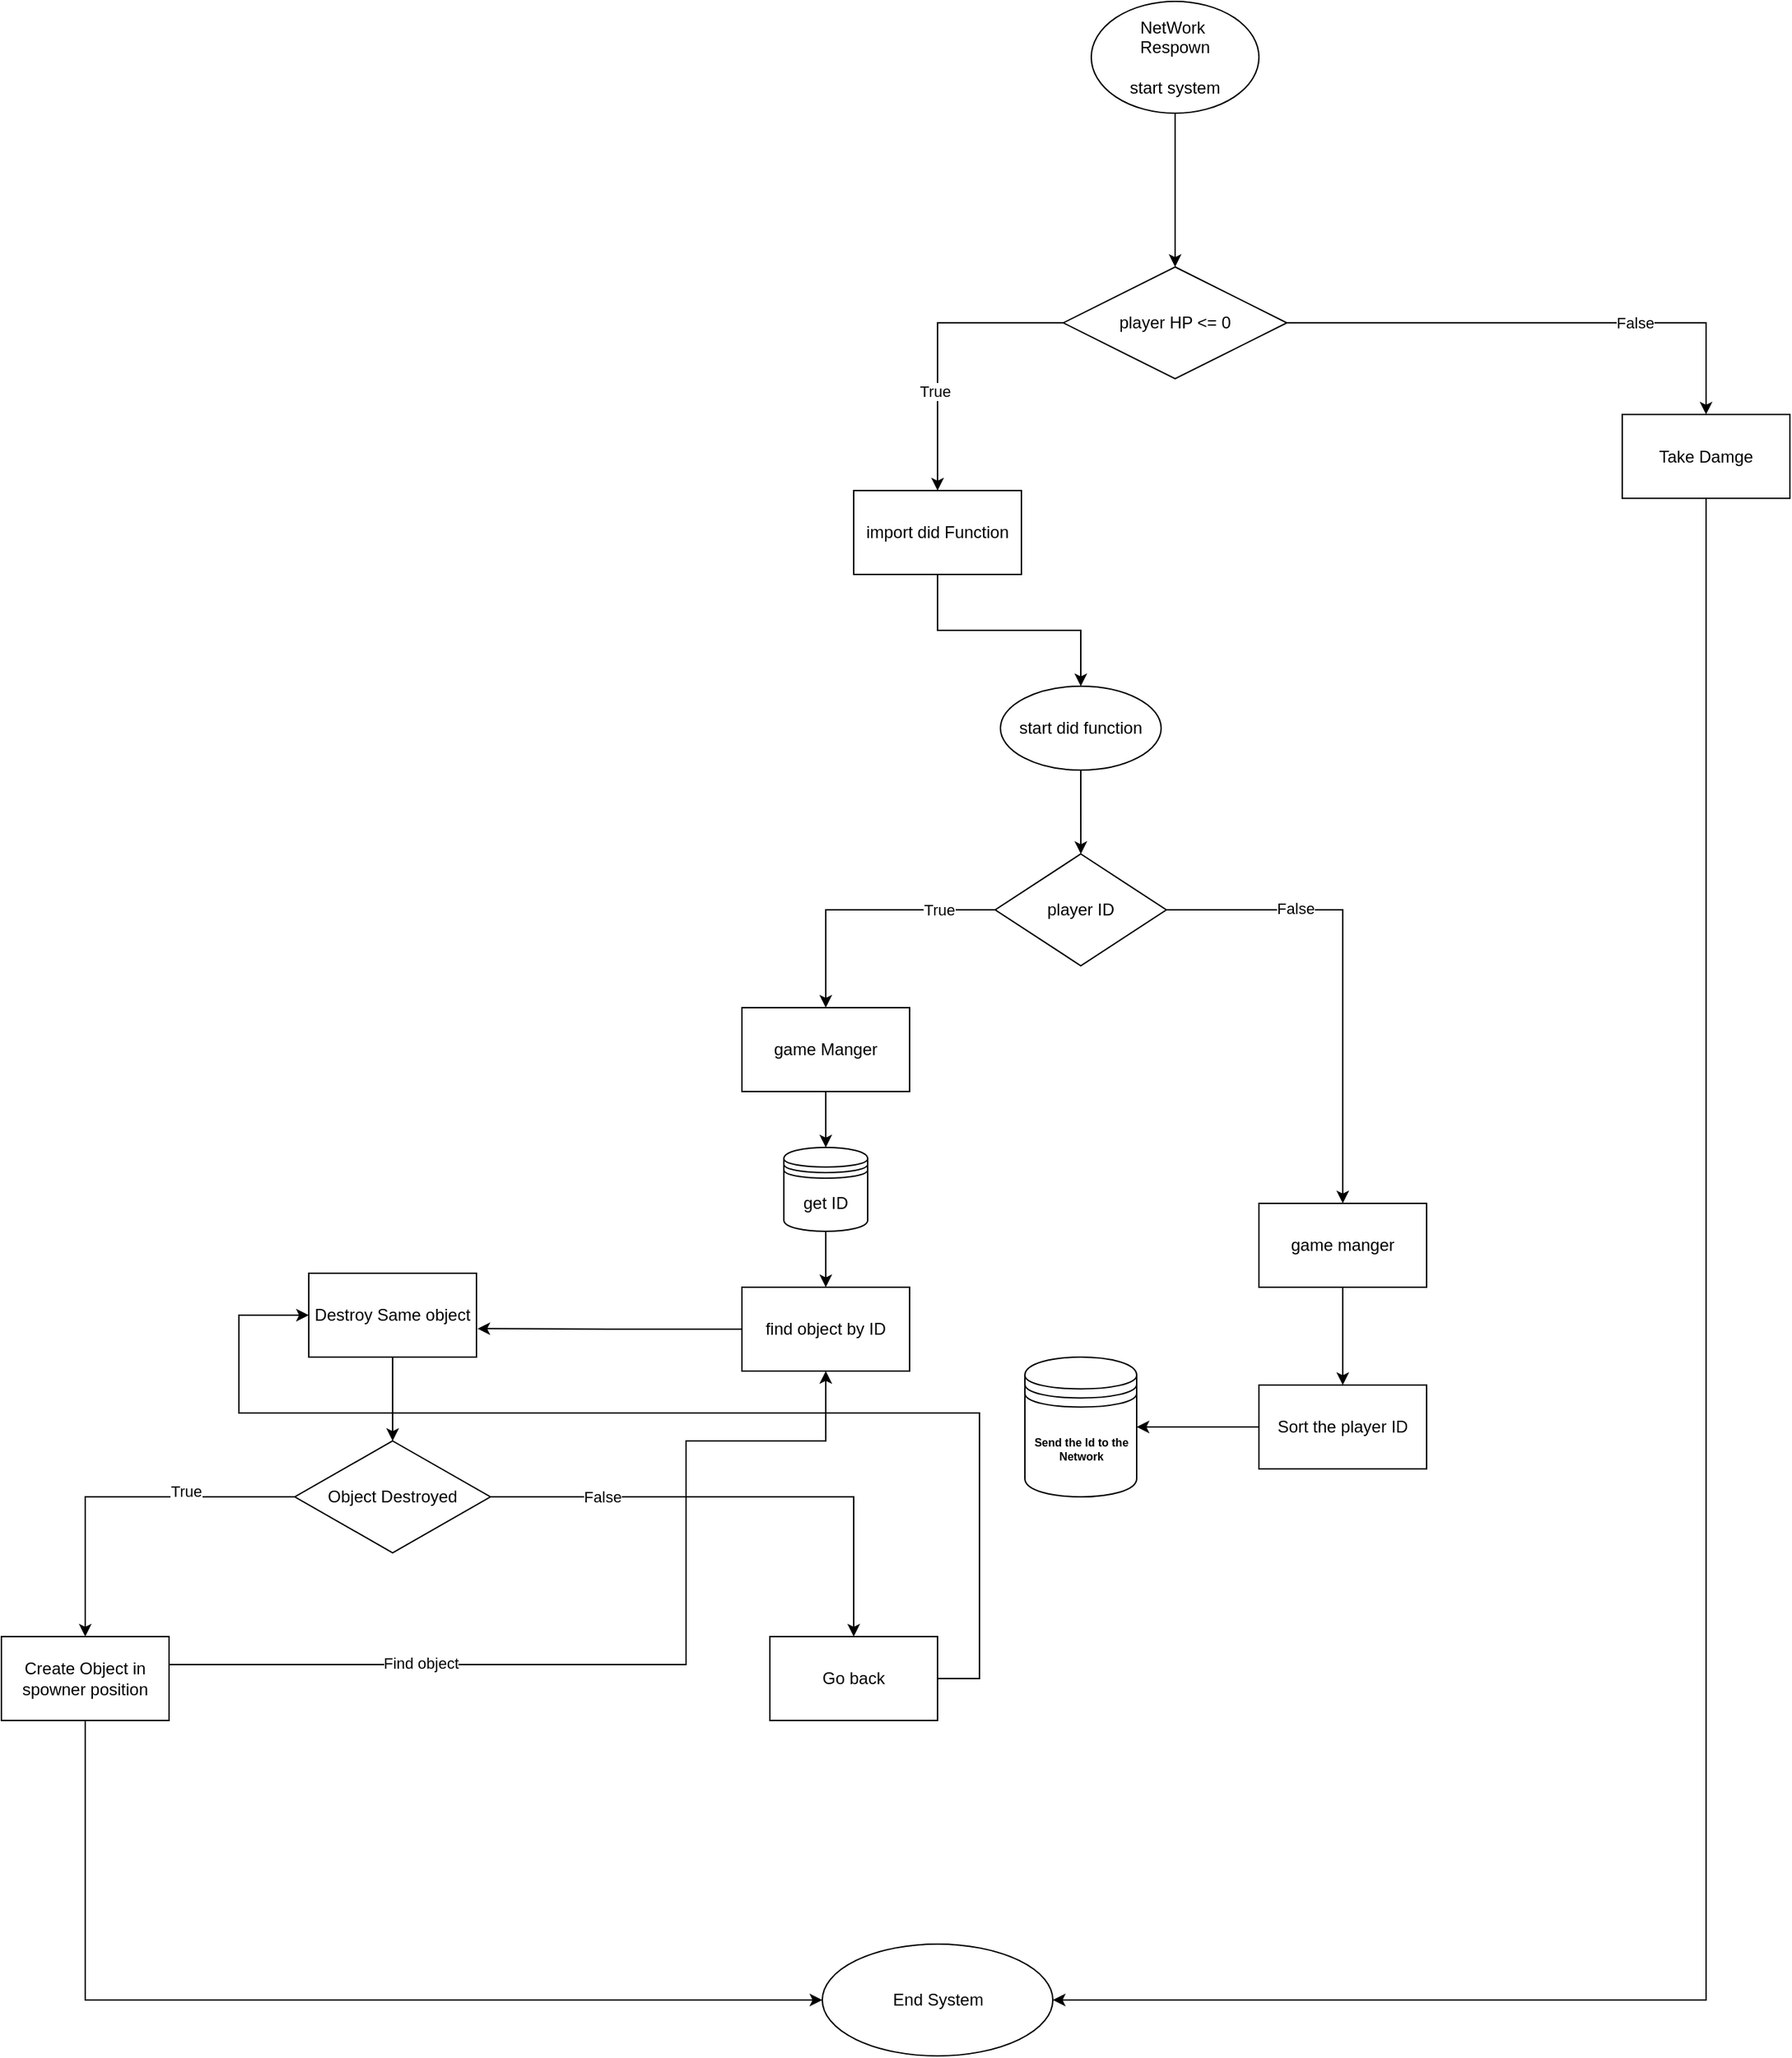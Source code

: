 <mxfile version="28.1.0">
  <diagram name="Page-1" id="bIQHxwPD1RYdL37njzdg">
    <mxGraphModel dx="1219" dy="213" grid="1" gridSize="10" guides="1" tooltips="1" connect="1" arrows="1" fold="1" page="1" pageScale="1" pageWidth="850" pageHeight="1100" math="0" shadow="0">
      <root>
        <mxCell id="0" />
        <mxCell id="1" parent="0" />
        <mxCell id="45tqVrAUMRHgGHE-6lSJ-8" style="edgeStyle=orthogonalEdgeStyle;rounded=0;orthogonalLoop=1;jettySize=auto;html=1;" parent="1" source="45tqVrAUMRHgGHE-6lSJ-1" target="45tqVrAUMRHgGHE-6lSJ-7" edge="1">
          <mxGeometry relative="1" as="geometry" />
        </mxCell>
        <mxCell id="45tqVrAUMRHgGHE-6lSJ-1" value="NetWork&amp;nbsp;&lt;div&gt;Respown&lt;/div&gt;&lt;div&gt;&lt;br&gt;&lt;/div&gt;&lt;div&gt;start system&lt;/div&gt;" style="ellipse;whiteSpace=wrap;html=1;" parent="1" vertex="1">
          <mxGeometry x="340" y="80" width="120" height="80" as="geometry" />
        </mxCell>
        <mxCell id="45tqVrAUMRHgGHE-6lSJ-11" value="" style="edgeStyle=orthogonalEdgeStyle;rounded=0;orthogonalLoop=1;jettySize=auto;html=1;" parent="1" source="45tqVrAUMRHgGHE-6lSJ-7" target="45tqVrAUMRHgGHE-6lSJ-10" edge="1">
          <mxGeometry relative="1" as="geometry" />
        </mxCell>
        <mxCell id="45tqVrAUMRHgGHE-6lSJ-12" value="True" style="edgeLabel;html=1;align=center;verticalAlign=middle;resizable=0;points=[];" parent="45tqVrAUMRHgGHE-6lSJ-11" vertex="1" connectable="0">
          <mxGeometry x="0.318" y="-2" relative="1" as="geometry">
            <mxPoint as="offset" />
          </mxGeometry>
        </mxCell>
        <mxCell id="45tqVrAUMRHgGHE-6lSJ-17" value="" style="edgeStyle=orthogonalEdgeStyle;rounded=0;orthogonalLoop=1;jettySize=auto;html=1;" parent="1" source="45tqVrAUMRHgGHE-6lSJ-7" target="45tqVrAUMRHgGHE-6lSJ-16" edge="1">
          <mxGeometry relative="1" as="geometry" />
        </mxCell>
        <mxCell id="45tqVrAUMRHgGHE-6lSJ-19" value="False" style="edgeLabel;html=1;align=center;verticalAlign=middle;resizable=0;points=[];" parent="45tqVrAUMRHgGHE-6lSJ-17" vertex="1" connectable="0">
          <mxGeometry x="0.363" relative="1" as="geometry">
            <mxPoint as="offset" />
          </mxGeometry>
        </mxCell>
        <mxCell id="45tqVrAUMRHgGHE-6lSJ-7" value="player HP &amp;lt;= 0" style="rhombus;whiteSpace=wrap;html=1;" parent="1" vertex="1">
          <mxGeometry x="320" y="270" width="160" height="80" as="geometry" />
        </mxCell>
        <mxCell id="45tqVrAUMRHgGHE-6lSJ-23" value="" style="edgeStyle=orthogonalEdgeStyle;rounded=0;orthogonalLoop=1;jettySize=auto;html=1;" parent="1" source="45tqVrAUMRHgGHE-6lSJ-10" target="45tqVrAUMRHgGHE-6lSJ-22" edge="1">
          <mxGeometry relative="1" as="geometry" />
        </mxCell>
        <mxCell id="45tqVrAUMRHgGHE-6lSJ-10" value="import did Function" style="whiteSpace=wrap;html=1;" parent="1" vertex="1">
          <mxGeometry x="170" y="430" width="120" height="60" as="geometry" />
        </mxCell>
        <mxCell id="45tqVrAUMRHgGHE-6lSJ-67" style="edgeStyle=orthogonalEdgeStyle;rounded=0;orthogonalLoop=1;jettySize=auto;html=1;entryX=1;entryY=0.5;entryDx=0;entryDy=0;" parent="1" source="45tqVrAUMRHgGHE-6lSJ-16" target="45tqVrAUMRHgGHE-6lSJ-65" edge="1">
          <mxGeometry relative="1" as="geometry">
            <Array as="points">
              <mxPoint x="780" y="1510" />
            </Array>
          </mxGeometry>
        </mxCell>
        <mxCell id="45tqVrAUMRHgGHE-6lSJ-16" value="Take Damge" style="whiteSpace=wrap;html=1;" parent="1" vertex="1">
          <mxGeometry x="720" y="375.56" width="120" height="60" as="geometry" />
        </mxCell>
        <mxCell id="45tqVrAUMRHgGHE-6lSJ-28" value="" style="edgeStyle=orthogonalEdgeStyle;rounded=0;orthogonalLoop=1;jettySize=auto;html=1;" parent="1" source="45tqVrAUMRHgGHE-6lSJ-22" target="45tqVrAUMRHgGHE-6lSJ-27" edge="1">
          <mxGeometry relative="1" as="geometry" />
        </mxCell>
        <mxCell id="45tqVrAUMRHgGHE-6lSJ-22" value="start did function" style="ellipse;whiteSpace=wrap;html=1;" parent="1" vertex="1">
          <mxGeometry x="275" y="570" width="115" height="60" as="geometry" />
        </mxCell>
        <mxCell id="45tqVrAUMRHgGHE-6lSJ-30" value="" style="edgeStyle=orthogonalEdgeStyle;rounded=0;orthogonalLoop=1;jettySize=auto;html=1;" parent="1" source="45tqVrAUMRHgGHE-6lSJ-27" target="45tqVrAUMRHgGHE-6lSJ-29" edge="1">
          <mxGeometry relative="1" as="geometry" />
        </mxCell>
        <mxCell id="45tqVrAUMRHgGHE-6lSJ-32" value="False" style="edgeLabel;html=1;align=center;verticalAlign=middle;resizable=0;points=[];" parent="45tqVrAUMRHgGHE-6lSJ-30" vertex="1" connectable="0">
          <mxGeometry x="-0.452" y="1" relative="1" as="geometry">
            <mxPoint as="offset" />
          </mxGeometry>
        </mxCell>
        <mxCell id="45tqVrAUMRHgGHE-6lSJ-42" value="" style="edgeStyle=orthogonalEdgeStyle;rounded=0;orthogonalLoop=1;jettySize=auto;html=1;" parent="1" source="45tqVrAUMRHgGHE-6lSJ-27" target="45tqVrAUMRHgGHE-6lSJ-41" edge="1">
          <mxGeometry relative="1" as="geometry">
            <Array as="points">
              <mxPoint x="150" y="730" />
            </Array>
          </mxGeometry>
        </mxCell>
        <mxCell id="45tqVrAUMRHgGHE-6lSJ-43" value="True" style="edgeLabel;html=1;align=center;verticalAlign=middle;resizable=0;points=[];" parent="45tqVrAUMRHgGHE-6lSJ-42" vertex="1" connectable="0">
          <mxGeometry x="-0.562" y="2" relative="1" as="geometry">
            <mxPoint x="1" y="-2" as="offset" />
          </mxGeometry>
        </mxCell>
        <mxCell id="45tqVrAUMRHgGHE-6lSJ-27" value="player ID" style="rhombus;whiteSpace=wrap;html=1;" parent="1" vertex="1">
          <mxGeometry x="271.25" y="690" width="122.5" height="80" as="geometry" />
        </mxCell>
        <mxCell id="45tqVrAUMRHgGHE-6lSJ-36" value="" style="edgeStyle=orthogonalEdgeStyle;rounded=0;orthogonalLoop=1;jettySize=auto;html=1;" parent="1" source="45tqVrAUMRHgGHE-6lSJ-29" target="45tqVrAUMRHgGHE-6lSJ-35" edge="1">
          <mxGeometry relative="1" as="geometry" />
        </mxCell>
        <mxCell id="45tqVrAUMRHgGHE-6lSJ-29" value="game manger" style="whiteSpace=wrap;html=1;" parent="1" vertex="1">
          <mxGeometry x="460" y="940" width="120" height="60" as="geometry" />
        </mxCell>
        <mxCell id="45tqVrAUMRHgGHE-6lSJ-40" style="edgeStyle=orthogonalEdgeStyle;rounded=0;orthogonalLoop=1;jettySize=auto;html=1;" parent="1" source="45tqVrAUMRHgGHE-6lSJ-35" target="45tqVrAUMRHgGHE-6lSJ-39" edge="1">
          <mxGeometry relative="1" as="geometry" />
        </mxCell>
        <mxCell id="45tqVrAUMRHgGHE-6lSJ-35" value="Sort the player ID" style="whiteSpace=wrap;html=1;" parent="1" vertex="1">
          <mxGeometry x="460" y="1070" width="120" height="60" as="geometry" />
        </mxCell>
        <mxCell id="45tqVrAUMRHgGHE-6lSJ-39" value="&lt;h6&gt;Send the Id to the Network&lt;/h6&gt;" style="shape=datastore;whiteSpace=wrap;html=1;" parent="1" vertex="1">
          <mxGeometry x="292.5" y="1050" width="80" height="100" as="geometry" />
        </mxCell>
        <mxCell id="45tqVrAUMRHgGHE-6lSJ-45" style="edgeStyle=orthogonalEdgeStyle;rounded=0;orthogonalLoop=1;jettySize=auto;html=1;" parent="1" source="45tqVrAUMRHgGHE-6lSJ-41" target="45tqVrAUMRHgGHE-6lSJ-44" edge="1">
          <mxGeometry relative="1" as="geometry" />
        </mxCell>
        <mxCell id="45tqVrAUMRHgGHE-6lSJ-41" value="game Manger" style="whiteSpace=wrap;html=1;" parent="1" vertex="1">
          <mxGeometry x="90" y="800" width="120" height="60" as="geometry" />
        </mxCell>
        <mxCell id="45tqVrAUMRHgGHE-6lSJ-47" value="" style="edgeStyle=orthogonalEdgeStyle;rounded=0;orthogonalLoop=1;jettySize=auto;html=1;" parent="1" source="45tqVrAUMRHgGHE-6lSJ-44" target="45tqVrAUMRHgGHE-6lSJ-46" edge="1">
          <mxGeometry relative="1" as="geometry" />
        </mxCell>
        <mxCell id="45tqVrAUMRHgGHE-6lSJ-44" value="get ID" style="shape=datastore;whiteSpace=wrap;html=1;" parent="1" vertex="1">
          <mxGeometry x="120" y="900" width="60" height="60" as="geometry" />
        </mxCell>
        <mxCell id="45tqVrAUMRHgGHE-6lSJ-46" value="find object by ID" style="whiteSpace=wrap;html=1;" parent="1" vertex="1">
          <mxGeometry x="90" y="1000" width="120" height="60" as="geometry" />
        </mxCell>
        <mxCell id="45tqVrAUMRHgGHE-6lSJ-51" value="" style="edgeStyle=orthogonalEdgeStyle;rounded=0;orthogonalLoop=1;jettySize=auto;html=1;" parent="1" source="45tqVrAUMRHgGHE-6lSJ-48" target="45tqVrAUMRHgGHE-6lSJ-50" edge="1">
          <mxGeometry relative="1" as="geometry" />
        </mxCell>
        <mxCell id="45tqVrAUMRHgGHE-6lSJ-48" value="Destroy Same object" style="whiteSpace=wrap;html=1;" parent="1" vertex="1">
          <mxGeometry x="-220" y="990" width="120" height="60" as="geometry" />
        </mxCell>
        <mxCell id="45tqVrAUMRHgGHE-6lSJ-53" value="" style="edgeStyle=orthogonalEdgeStyle;rounded=0;orthogonalLoop=1;jettySize=auto;html=1;" parent="1" source="45tqVrAUMRHgGHE-6lSJ-50" target="45tqVrAUMRHgGHE-6lSJ-52" edge="1">
          <mxGeometry relative="1" as="geometry" />
        </mxCell>
        <mxCell id="45tqVrAUMRHgGHE-6lSJ-54" value="False" style="edgeLabel;html=1;align=center;verticalAlign=middle;resizable=0;points=[];" parent="45tqVrAUMRHgGHE-6lSJ-53" vertex="1" connectable="0">
          <mxGeometry x="-0.558" relative="1" as="geometry">
            <mxPoint as="offset" />
          </mxGeometry>
        </mxCell>
        <mxCell id="45tqVrAUMRHgGHE-6lSJ-59" value="" style="edgeStyle=orthogonalEdgeStyle;rounded=0;orthogonalLoop=1;jettySize=auto;html=1;" parent="1" source="45tqVrAUMRHgGHE-6lSJ-50" target="45tqVrAUMRHgGHE-6lSJ-58" edge="1">
          <mxGeometry relative="1" as="geometry" />
        </mxCell>
        <mxCell id="45tqVrAUMRHgGHE-6lSJ-60" value="True&lt;div&gt;&lt;br&gt;&lt;/div&gt;" style="edgeLabel;html=1;align=center;verticalAlign=middle;resizable=0;points=[];" parent="45tqVrAUMRHgGHE-6lSJ-59" vertex="1" connectable="0">
          <mxGeometry x="-0.375" y="3" relative="1" as="geometry">
            <mxPoint as="offset" />
          </mxGeometry>
        </mxCell>
        <mxCell id="45tqVrAUMRHgGHE-6lSJ-50" value="Object Destroyed" style="rhombus;whiteSpace=wrap;html=1;" parent="1" vertex="1">
          <mxGeometry x="-230" y="1110" width="140" height="80" as="geometry" />
        </mxCell>
        <mxCell id="45tqVrAUMRHgGHE-6lSJ-57" style="edgeStyle=orthogonalEdgeStyle;rounded=0;orthogonalLoop=1;jettySize=auto;html=1;exitX=1;exitY=0.5;exitDx=0;exitDy=0;entryX=0;entryY=0.5;entryDx=0;entryDy=0;" parent="1" source="45tqVrAUMRHgGHE-6lSJ-52" target="45tqVrAUMRHgGHE-6lSJ-48" edge="1">
          <mxGeometry relative="1" as="geometry">
            <Array as="points">
              <mxPoint x="260" y="1280" />
              <mxPoint x="260" y="1090" />
              <mxPoint x="-270" y="1090" />
              <mxPoint x="-270" y="1020" />
            </Array>
            <mxPoint x="-410" y="1080" as="targetPoint" />
          </mxGeometry>
        </mxCell>
        <mxCell id="45tqVrAUMRHgGHE-6lSJ-52" value="Go back" style="whiteSpace=wrap;html=1;" parent="1" vertex="1">
          <mxGeometry x="110" y="1250" width="120" height="60" as="geometry" />
        </mxCell>
        <mxCell id="45tqVrAUMRHgGHE-6lSJ-61" style="edgeStyle=orthogonalEdgeStyle;rounded=0;orthogonalLoop=1;jettySize=auto;html=1;entryX=0.5;entryY=1;entryDx=0;entryDy=0;" parent="1" source="45tqVrAUMRHgGHE-6lSJ-58" target="45tqVrAUMRHgGHE-6lSJ-46" edge="1">
          <mxGeometry relative="1" as="geometry">
            <Array as="points">
              <mxPoint x="50" y="1270" />
              <mxPoint x="50" y="1110" />
              <mxPoint x="150" y="1110" />
            </Array>
          </mxGeometry>
        </mxCell>
        <mxCell id="45tqVrAUMRHgGHE-6lSJ-64" value="Find object" style="edgeLabel;html=1;align=center;verticalAlign=middle;resizable=0;points=[];" parent="45tqVrAUMRHgGHE-6lSJ-61" vertex="1" connectable="0">
          <mxGeometry x="-0.47" y="1" relative="1" as="geometry">
            <mxPoint as="offset" />
          </mxGeometry>
        </mxCell>
        <mxCell id="45tqVrAUMRHgGHE-6lSJ-66" value="" style="edgeStyle=orthogonalEdgeStyle;rounded=0;orthogonalLoop=1;jettySize=auto;html=1;" parent="1" source="45tqVrAUMRHgGHE-6lSJ-58" target="45tqVrAUMRHgGHE-6lSJ-65" edge="1">
          <mxGeometry relative="1" as="geometry">
            <Array as="points">
              <mxPoint x="-270" y="1510" />
              <mxPoint x="-220" y="1510" />
            </Array>
          </mxGeometry>
        </mxCell>
        <mxCell id="45tqVrAUMRHgGHE-6lSJ-58" value="Create Object in spowner position" style="whiteSpace=wrap;html=1;" parent="1" vertex="1">
          <mxGeometry x="-440" y="1250" width="120" height="60" as="geometry" />
        </mxCell>
        <mxCell id="45tqVrAUMRHgGHE-6lSJ-65" value="End System" style="ellipse;whiteSpace=wrap;html=1;" parent="1" vertex="1">
          <mxGeometry x="147.5" y="1470" width="165" height="80" as="geometry" />
        </mxCell>
        <mxCell id="90e9d7VYNVbH6TVMxcV4-3" style="edgeStyle=orthogonalEdgeStyle;rounded=0;orthogonalLoop=1;jettySize=auto;html=1;entryX=1.006;entryY=0.661;entryDx=0;entryDy=0;entryPerimeter=0;" edge="1" parent="1" source="45tqVrAUMRHgGHE-6lSJ-46" target="45tqVrAUMRHgGHE-6lSJ-48">
          <mxGeometry relative="1" as="geometry" />
        </mxCell>
      </root>
    </mxGraphModel>
  </diagram>
</mxfile>
